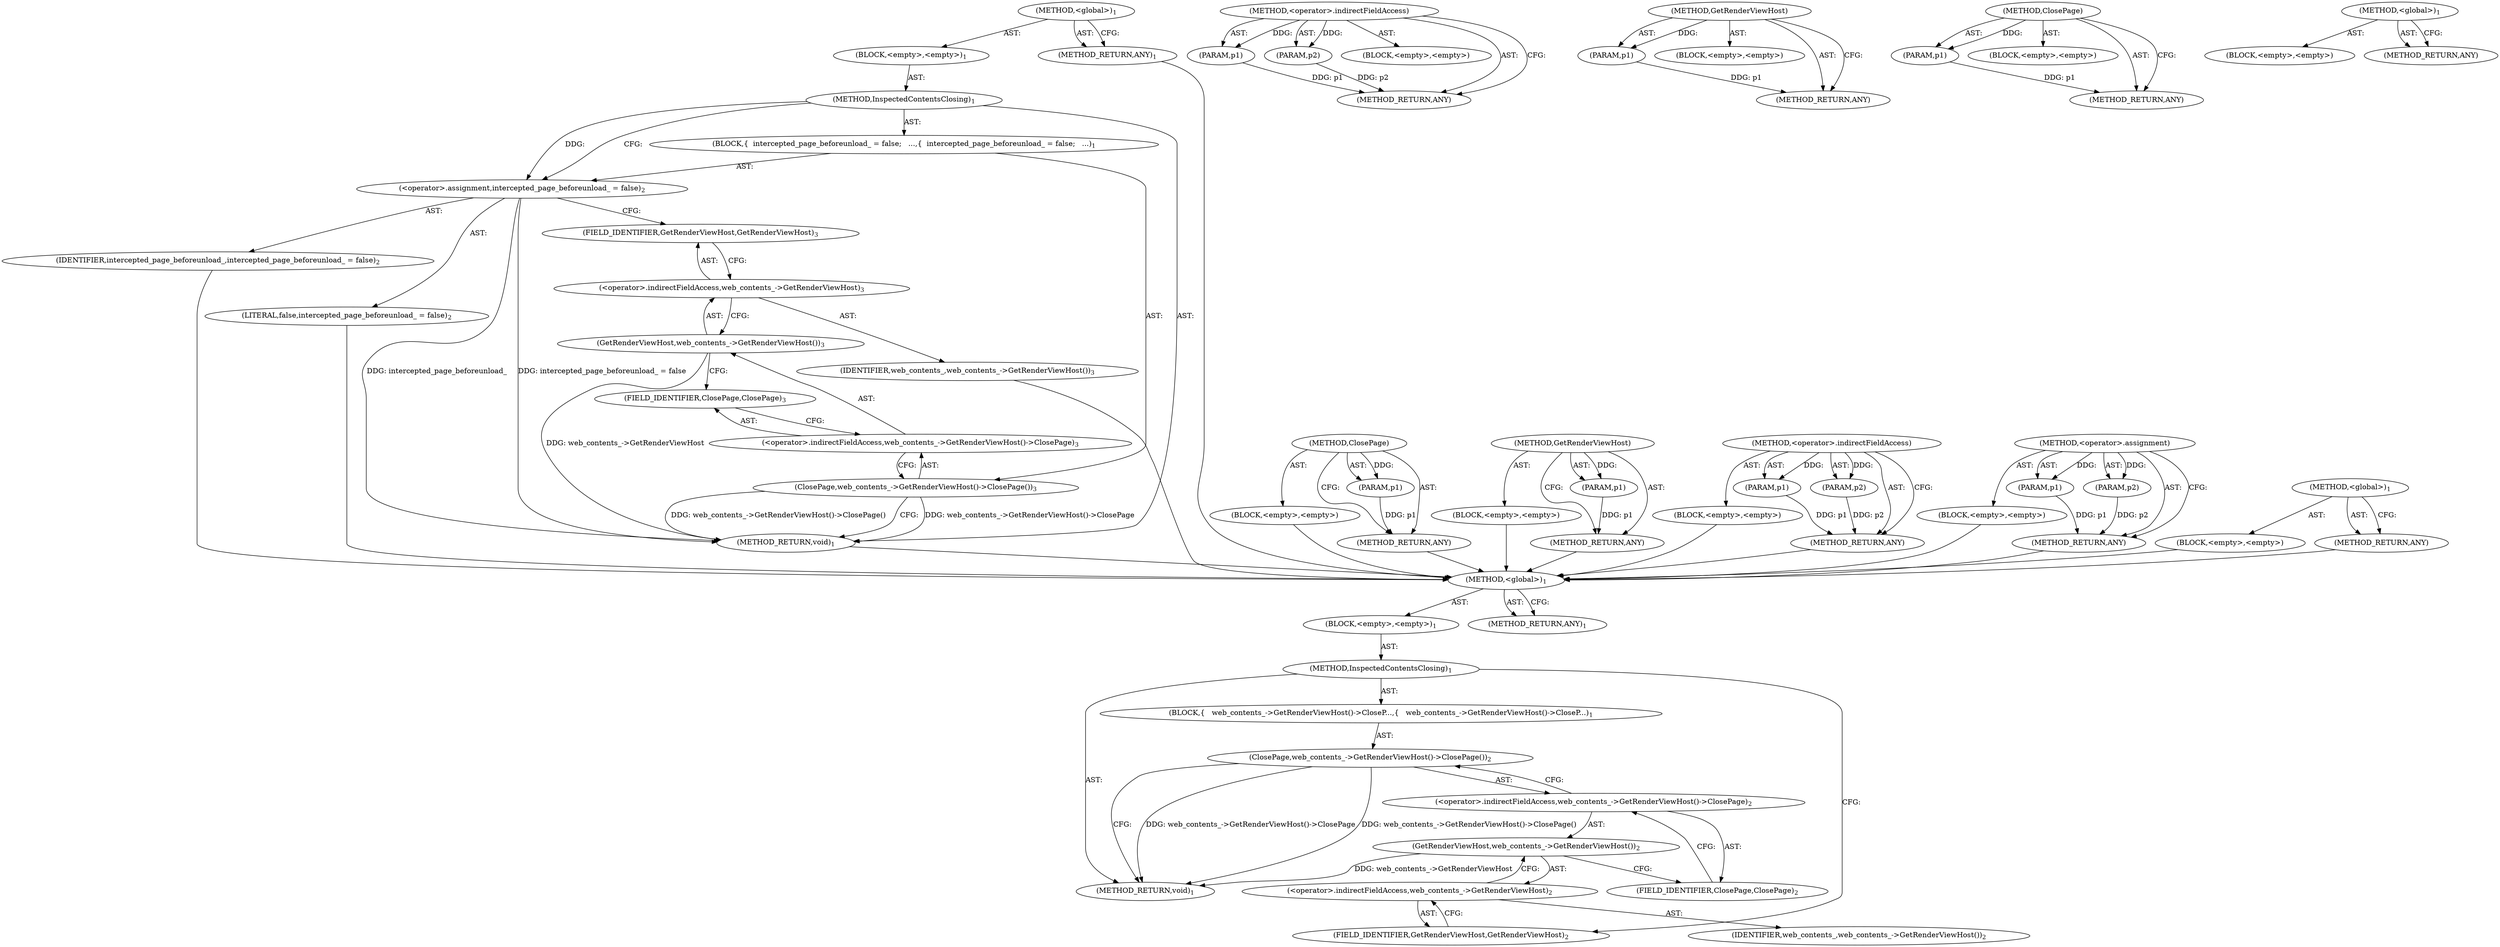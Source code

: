 digraph "&lt;global&gt;" {
vulnerable_6 [label=<(METHOD,&lt;global&gt;)<SUB>1</SUB>>];
vulnerable_7 [label=<(BLOCK,&lt;empty&gt;,&lt;empty&gt;)<SUB>1</SUB>>];
vulnerable_8 [label=<(METHOD,InspectedContentsClosing)<SUB>1</SUB>>];
vulnerable_9 [label=<(BLOCK,{
   web_contents_-&gt;GetRenderViewHost()-&gt;CloseP...,{
   web_contents_-&gt;GetRenderViewHost()-&gt;CloseP...)<SUB>1</SUB>>];
vulnerable_10 [label=<(ClosePage,web_contents_-&gt;GetRenderViewHost()-&gt;ClosePage())<SUB>2</SUB>>];
vulnerable_11 [label=<(&lt;operator&gt;.indirectFieldAccess,web_contents_-&gt;GetRenderViewHost()-&gt;ClosePage)<SUB>2</SUB>>];
vulnerable_12 [label=<(GetRenderViewHost,web_contents_-&gt;GetRenderViewHost())<SUB>2</SUB>>];
vulnerable_13 [label=<(&lt;operator&gt;.indirectFieldAccess,web_contents_-&gt;GetRenderViewHost)<SUB>2</SUB>>];
vulnerable_14 [label=<(IDENTIFIER,web_contents_,web_contents_-&gt;GetRenderViewHost())<SUB>2</SUB>>];
vulnerable_15 [label=<(FIELD_IDENTIFIER,GetRenderViewHost,GetRenderViewHost)<SUB>2</SUB>>];
vulnerable_16 [label=<(FIELD_IDENTIFIER,ClosePage,ClosePage)<SUB>2</SUB>>];
vulnerable_17 [label=<(METHOD_RETURN,void)<SUB>1</SUB>>];
vulnerable_19 [label=<(METHOD_RETURN,ANY)<SUB>1</SUB>>];
vulnerable_36 [label=<(METHOD,&lt;operator&gt;.indirectFieldAccess)>];
vulnerable_37 [label=<(PARAM,p1)>];
vulnerable_38 [label=<(PARAM,p2)>];
vulnerable_39 [label=<(BLOCK,&lt;empty&gt;,&lt;empty&gt;)>];
vulnerable_40 [label=<(METHOD_RETURN,ANY)>];
vulnerable_41 [label=<(METHOD,GetRenderViewHost)>];
vulnerable_42 [label=<(PARAM,p1)>];
vulnerable_43 [label=<(BLOCK,&lt;empty&gt;,&lt;empty&gt;)>];
vulnerable_44 [label=<(METHOD_RETURN,ANY)>];
vulnerable_32 [label=<(METHOD,ClosePage)>];
vulnerable_33 [label=<(PARAM,p1)>];
vulnerable_34 [label=<(BLOCK,&lt;empty&gt;,&lt;empty&gt;)>];
vulnerable_35 [label=<(METHOD_RETURN,ANY)>];
vulnerable_26 [label=<(METHOD,&lt;global&gt;)<SUB>1</SUB>>];
vulnerable_27 [label=<(BLOCK,&lt;empty&gt;,&lt;empty&gt;)>];
vulnerable_28 [label=<(METHOD_RETURN,ANY)>];
fixed_6 [label=<(METHOD,&lt;global&gt;)<SUB>1</SUB>>];
fixed_7 [label=<(BLOCK,&lt;empty&gt;,&lt;empty&gt;)<SUB>1</SUB>>];
fixed_8 [label=<(METHOD,InspectedContentsClosing)<SUB>1</SUB>>];
fixed_9 [label=<(BLOCK,{
  intercepted_page_beforeunload_ = false;
   ...,{
  intercepted_page_beforeunload_ = false;
   ...)<SUB>1</SUB>>];
fixed_10 [label=<(&lt;operator&gt;.assignment,intercepted_page_beforeunload_ = false)<SUB>2</SUB>>];
fixed_11 [label=<(IDENTIFIER,intercepted_page_beforeunload_,intercepted_page_beforeunload_ = false)<SUB>2</SUB>>];
fixed_12 [label=<(LITERAL,false,intercepted_page_beforeunload_ = false)<SUB>2</SUB>>];
fixed_13 [label=<(ClosePage,web_contents_-&gt;GetRenderViewHost()-&gt;ClosePage())<SUB>3</SUB>>];
fixed_14 [label=<(&lt;operator&gt;.indirectFieldAccess,web_contents_-&gt;GetRenderViewHost()-&gt;ClosePage)<SUB>3</SUB>>];
fixed_15 [label=<(GetRenderViewHost,web_contents_-&gt;GetRenderViewHost())<SUB>3</SUB>>];
fixed_16 [label=<(&lt;operator&gt;.indirectFieldAccess,web_contents_-&gt;GetRenderViewHost)<SUB>3</SUB>>];
fixed_17 [label=<(IDENTIFIER,web_contents_,web_contents_-&gt;GetRenderViewHost())<SUB>3</SUB>>];
fixed_18 [label=<(FIELD_IDENTIFIER,GetRenderViewHost,GetRenderViewHost)<SUB>3</SUB>>];
fixed_19 [label=<(FIELD_IDENTIFIER,ClosePage,ClosePage)<SUB>3</SUB>>];
fixed_20 [label=<(METHOD_RETURN,void)<SUB>1</SUB>>];
fixed_22 [label=<(METHOD_RETURN,ANY)<SUB>1</SUB>>];
fixed_42 [label=<(METHOD,ClosePage)>];
fixed_43 [label=<(PARAM,p1)>];
fixed_44 [label=<(BLOCK,&lt;empty&gt;,&lt;empty&gt;)>];
fixed_45 [label=<(METHOD_RETURN,ANY)>];
fixed_51 [label=<(METHOD,GetRenderViewHost)>];
fixed_52 [label=<(PARAM,p1)>];
fixed_53 [label=<(BLOCK,&lt;empty&gt;,&lt;empty&gt;)>];
fixed_54 [label=<(METHOD_RETURN,ANY)>];
fixed_46 [label=<(METHOD,&lt;operator&gt;.indirectFieldAccess)>];
fixed_47 [label=<(PARAM,p1)>];
fixed_48 [label=<(PARAM,p2)>];
fixed_49 [label=<(BLOCK,&lt;empty&gt;,&lt;empty&gt;)>];
fixed_50 [label=<(METHOD_RETURN,ANY)>];
fixed_37 [label=<(METHOD,&lt;operator&gt;.assignment)>];
fixed_38 [label=<(PARAM,p1)>];
fixed_39 [label=<(PARAM,p2)>];
fixed_40 [label=<(BLOCK,&lt;empty&gt;,&lt;empty&gt;)>];
fixed_41 [label=<(METHOD_RETURN,ANY)>];
fixed_31 [label=<(METHOD,&lt;global&gt;)<SUB>1</SUB>>];
fixed_32 [label=<(BLOCK,&lt;empty&gt;,&lt;empty&gt;)>];
fixed_33 [label=<(METHOD_RETURN,ANY)>];
vulnerable_6 -> vulnerable_7  [key=0, label="AST: "];
vulnerable_6 -> vulnerable_19  [key=0, label="AST: "];
vulnerable_6 -> vulnerable_19  [key=1, label="CFG: "];
vulnerable_7 -> vulnerable_8  [key=0, label="AST: "];
vulnerable_8 -> vulnerable_9  [key=0, label="AST: "];
vulnerable_8 -> vulnerable_17  [key=0, label="AST: "];
vulnerable_8 -> vulnerable_15  [key=0, label="CFG: "];
vulnerable_9 -> vulnerable_10  [key=0, label="AST: "];
vulnerable_10 -> vulnerable_11  [key=0, label="AST: "];
vulnerable_10 -> vulnerable_17  [key=0, label="CFG: "];
vulnerable_10 -> vulnerable_17  [key=1, label="DDG: web_contents_-&gt;GetRenderViewHost()-&gt;ClosePage"];
vulnerable_10 -> vulnerable_17  [key=2, label="DDG: web_contents_-&gt;GetRenderViewHost()-&gt;ClosePage()"];
vulnerable_11 -> vulnerable_12  [key=0, label="AST: "];
vulnerable_11 -> vulnerable_16  [key=0, label="AST: "];
vulnerable_11 -> vulnerable_10  [key=0, label="CFG: "];
vulnerable_12 -> vulnerable_13  [key=0, label="AST: "];
vulnerable_12 -> vulnerable_16  [key=0, label="CFG: "];
vulnerable_12 -> vulnerable_17  [key=0, label="DDG: web_contents_-&gt;GetRenderViewHost"];
vulnerable_13 -> vulnerable_14  [key=0, label="AST: "];
vulnerable_13 -> vulnerable_15  [key=0, label="AST: "];
vulnerable_13 -> vulnerable_12  [key=0, label="CFG: "];
vulnerable_15 -> vulnerable_13  [key=0, label="CFG: "];
vulnerable_16 -> vulnerable_11  [key=0, label="CFG: "];
vulnerable_36 -> vulnerable_37  [key=0, label="AST: "];
vulnerable_36 -> vulnerable_37  [key=1, label="DDG: "];
vulnerable_36 -> vulnerable_39  [key=0, label="AST: "];
vulnerable_36 -> vulnerable_38  [key=0, label="AST: "];
vulnerable_36 -> vulnerable_38  [key=1, label="DDG: "];
vulnerable_36 -> vulnerable_40  [key=0, label="AST: "];
vulnerable_36 -> vulnerable_40  [key=1, label="CFG: "];
vulnerable_37 -> vulnerable_40  [key=0, label="DDG: p1"];
vulnerable_38 -> vulnerable_40  [key=0, label="DDG: p2"];
vulnerable_41 -> vulnerable_42  [key=0, label="AST: "];
vulnerable_41 -> vulnerable_42  [key=1, label="DDG: "];
vulnerable_41 -> vulnerable_43  [key=0, label="AST: "];
vulnerable_41 -> vulnerable_44  [key=0, label="AST: "];
vulnerable_41 -> vulnerable_44  [key=1, label="CFG: "];
vulnerable_42 -> vulnerable_44  [key=0, label="DDG: p1"];
vulnerable_32 -> vulnerable_33  [key=0, label="AST: "];
vulnerable_32 -> vulnerable_33  [key=1, label="DDG: "];
vulnerable_32 -> vulnerable_34  [key=0, label="AST: "];
vulnerable_32 -> vulnerable_35  [key=0, label="AST: "];
vulnerable_32 -> vulnerable_35  [key=1, label="CFG: "];
vulnerable_33 -> vulnerable_35  [key=0, label="DDG: p1"];
vulnerable_26 -> vulnerable_27  [key=0, label="AST: "];
vulnerable_26 -> vulnerable_28  [key=0, label="AST: "];
vulnerable_26 -> vulnerable_28  [key=1, label="CFG: "];
fixed_6 -> fixed_7  [key=0, label="AST: "];
fixed_6 -> fixed_22  [key=0, label="AST: "];
fixed_6 -> fixed_22  [key=1, label="CFG: "];
fixed_7 -> fixed_8  [key=0, label="AST: "];
fixed_8 -> fixed_9  [key=0, label="AST: "];
fixed_8 -> fixed_20  [key=0, label="AST: "];
fixed_8 -> fixed_10  [key=0, label="CFG: "];
fixed_8 -> fixed_10  [key=1, label="DDG: "];
fixed_9 -> fixed_10  [key=0, label="AST: "];
fixed_9 -> fixed_13  [key=0, label="AST: "];
fixed_10 -> fixed_11  [key=0, label="AST: "];
fixed_10 -> fixed_12  [key=0, label="AST: "];
fixed_10 -> fixed_18  [key=0, label="CFG: "];
fixed_10 -> fixed_20  [key=0, label="DDG: intercepted_page_beforeunload_ = false"];
fixed_10 -> fixed_20  [key=1, label="DDG: intercepted_page_beforeunload_"];
fixed_11 -> vulnerable_6  [key=0];
fixed_12 -> vulnerable_6  [key=0];
fixed_13 -> fixed_14  [key=0, label="AST: "];
fixed_13 -> fixed_20  [key=0, label="CFG: "];
fixed_13 -> fixed_20  [key=1, label="DDG: web_contents_-&gt;GetRenderViewHost()-&gt;ClosePage"];
fixed_13 -> fixed_20  [key=2, label="DDG: web_contents_-&gt;GetRenderViewHost()-&gt;ClosePage()"];
fixed_14 -> fixed_15  [key=0, label="AST: "];
fixed_14 -> fixed_19  [key=0, label="AST: "];
fixed_14 -> fixed_13  [key=0, label="CFG: "];
fixed_15 -> fixed_16  [key=0, label="AST: "];
fixed_15 -> fixed_19  [key=0, label="CFG: "];
fixed_15 -> fixed_20  [key=0, label="DDG: web_contents_-&gt;GetRenderViewHost"];
fixed_16 -> fixed_17  [key=0, label="AST: "];
fixed_16 -> fixed_18  [key=0, label="AST: "];
fixed_16 -> fixed_15  [key=0, label="CFG: "];
fixed_17 -> vulnerable_6  [key=0];
fixed_18 -> fixed_16  [key=0, label="CFG: "];
fixed_19 -> fixed_14  [key=0, label="CFG: "];
fixed_20 -> vulnerable_6  [key=0];
fixed_22 -> vulnerable_6  [key=0];
fixed_42 -> fixed_43  [key=0, label="AST: "];
fixed_42 -> fixed_43  [key=1, label="DDG: "];
fixed_42 -> fixed_44  [key=0, label="AST: "];
fixed_42 -> fixed_45  [key=0, label="AST: "];
fixed_42 -> fixed_45  [key=1, label="CFG: "];
fixed_43 -> fixed_45  [key=0, label="DDG: p1"];
fixed_44 -> vulnerable_6  [key=0];
fixed_45 -> vulnerable_6  [key=0];
fixed_51 -> fixed_52  [key=0, label="AST: "];
fixed_51 -> fixed_52  [key=1, label="DDG: "];
fixed_51 -> fixed_53  [key=0, label="AST: "];
fixed_51 -> fixed_54  [key=0, label="AST: "];
fixed_51 -> fixed_54  [key=1, label="CFG: "];
fixed_52 -> fixed_54  [key=0, label="DDG: p1"];
fixed_53 -> vulnerable_6  [key=0];
fixed_54 -> vulnerable_6  [key=0];
fixed_46 -> fixed_47  [key=0, label="AST: "];
fixed_46 -> fixed_47  [key=1, label="DDG: "];
fixed_46 -> fixed_49  [key=0, label="AST: "];
fixed_46 -> fixed_48  [key=0, label="AST: "];
fixed_46 -> fixed_48  [key=1, label="DDG: "];
fixed_46 -> fixed_50  [key=0, label="AST: "];
fixed_46 -> fixed_50  [key=1, label="CFG: "];
fixed_47 -> fixed_50  [key=0, label="DDG: p1"];
fixed_48 -> fixed_50  [key=0, label="DDG: p2"];
fixed_49 -> vulnerable_6  [key=0];
fixed_50 -> vulnerable_6  [key=0];
fixed_37 -> fixed_38  [key=0, label="AST: "];
fixed_37 -> fixed_38  [key=1, label="DDG: "];
fixed_37 -> fixed_40  [key=0, label="AST: "];
fixed_37 -> fixed_39  [key=0, label="AST: "];
fixed_37 -> fixed_39  [key=1, label="DDG: "];
fixed_37 -> fixed_41  [key=0, label="AST: "];
fixed_37 -> fixed_41  [key=1, label="CFG: "];
fixed_38 -> fixed_41  [key=0, label="DDG: p1"];
fixed_39 -> fixed_41  [key=0, label="DDG: p2"];
fixed_40 -> vulnerable_6  [key=0];
fixed_41 -> vulnerable_6  [key=0];
fixed_31 -> fixed_32  [key=0, label="AST: "];
fixed_31 -> fixed_33  [key=0, label="AST: "];
fixed_31 -> fixed_33  [key=1, label="CFG: "];
fixed_32 -> vulnerable_6  [key=0];
fixed_33 -> vulnerable_6  [key=0];
}
